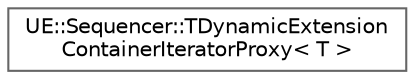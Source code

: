 digraph "Graphical Class Hierarchy"
{
 // INTERACTIVE_SVG=YES
 // LATEX_PDF_SIZE
  bgcolor="transparent";
  edge [fontname=Helvetica,fontsize=10,labelfontname=Helvetica,labelfontsize=10];
  node [fontname=Helvetica,fontsize=10,shape=box,height=0.2,width=0.4];
  rankdir="LR";
  Node0 [id="Node000000",label="UE::Sequencer::TDynamicExtension\lContainerIteratorProxy\< T \>",height=0.2,width=0.4,color="grey40", fillcolor="white", style="filled",URL="$d6/d09/structUE_1_1Sequencer_1_1TDynamicExtensionContainerIteratorProxy.html",tooltip=" "];
}

